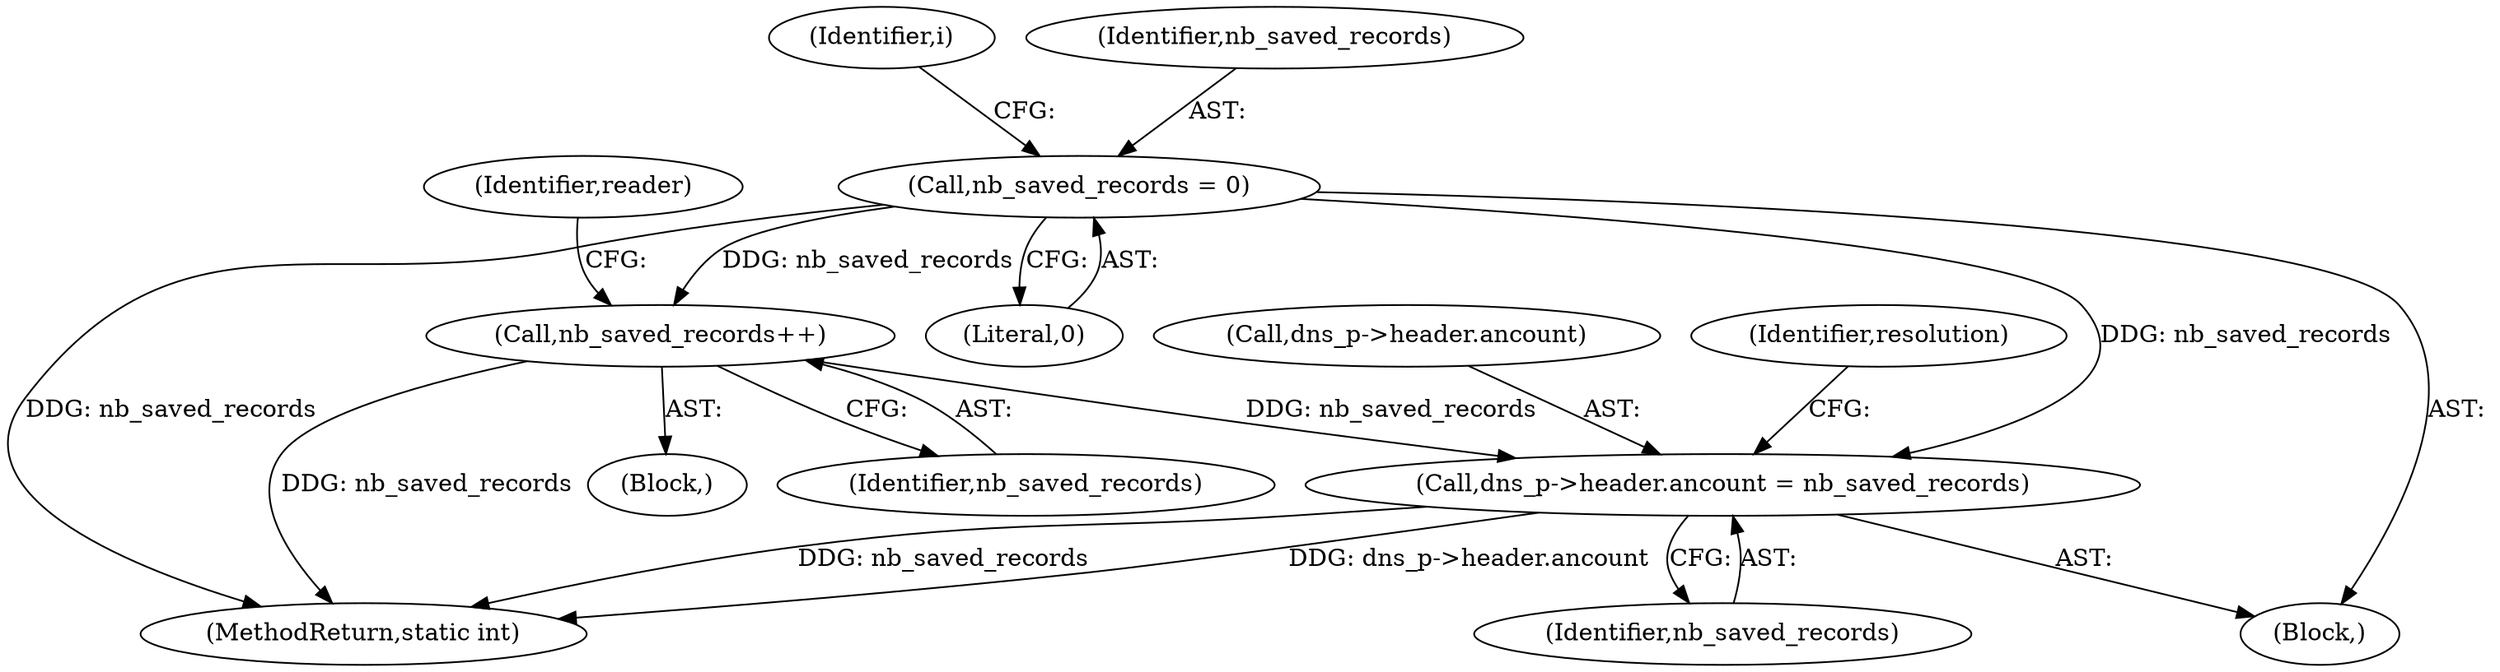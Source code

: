 digraph "0_haproxy_efbbdf72992cd20458259962346044cafd9331c0@pointer" {
"1001145" [label="(Call,dns_p->header.ancount = nb_saved_records)"];
"1000976" [label="(Call,nb_saved_records++)"];
"1000522" [label="(Call,nb_saved_records = 0)"];
"1001153" [label="(Identifier,resolution)"];
"1000527" [label="(Identifier,i)"];
"1001156" [label="(MethodReturn,static int)"];
"1001151" [label="(Identifier,nb_saved_records)"];
"1000524" [label="(Literal,0)"];
"1001145" [label="(Call,dns_p->header.ancount = nb_saved_records)"];
"1000977" [label="(Identifier,nb_saved_records)"];
"1000979" [label="(Identifier,reader)"];
"1000976" [label="(Call,nb_saved_records++)"];
"1000538" [label="(Block,)"];
"1000523" [label="(Identifier,nb_saved_records)"];
"1000522" [label="(Call,nb_saved_records = 0)"];
"1001146" [label="(Call,dns_p->header.ancount)"];
"1000140" [label="(Block,)"];
"1001145" -> "1000140"  [label="AST: "];
"1001145" -> "1001151"  [label="CFG: "];
"1001146" -> "1001145"  [label="AST: "];
"1001151" -> "1001145"  [label="AST: "];
"1001153" -> "1001145"  [label="CFG: "];
"1001145" -> "1001156"  [label="DDG: nb_saved_records"];
"1001145" -> "1001156"  [label="DDG: dns_p->header.ancount"];
"1000976" -> "1001145"  [label="DDG: nb_saved_records"];
"1000522" -> "1001145"  [label="DDG: nb_saved_records"];
"1000976" -> "1000538"  [label="AST: "];
"1000976" -> "1000977"  [label="CFG: "];
"1000977" -> "1000976"  [label="AST: "];
"1000979" -> "1000976"  [label="CFG: "];
"1000976" -> "1001156"  [label="DDG: nb_saved_records"];
"1000522" -> "1000976"  [label="DDG: nb_saved_records"];
"1000522" -> "1000140"  [label="AST: "];
"1000522" -> "1000524"  [label="CFG: "];
"1000523" -> "1000522"  [label="AST: "];
"1000524" -> "1000522"  [label="AST: "];
"1000527" -> "1000522"  [label="CFG: "];
"1000522" -> "1001156"  [label="DDG: nb_saved_records"];
}
